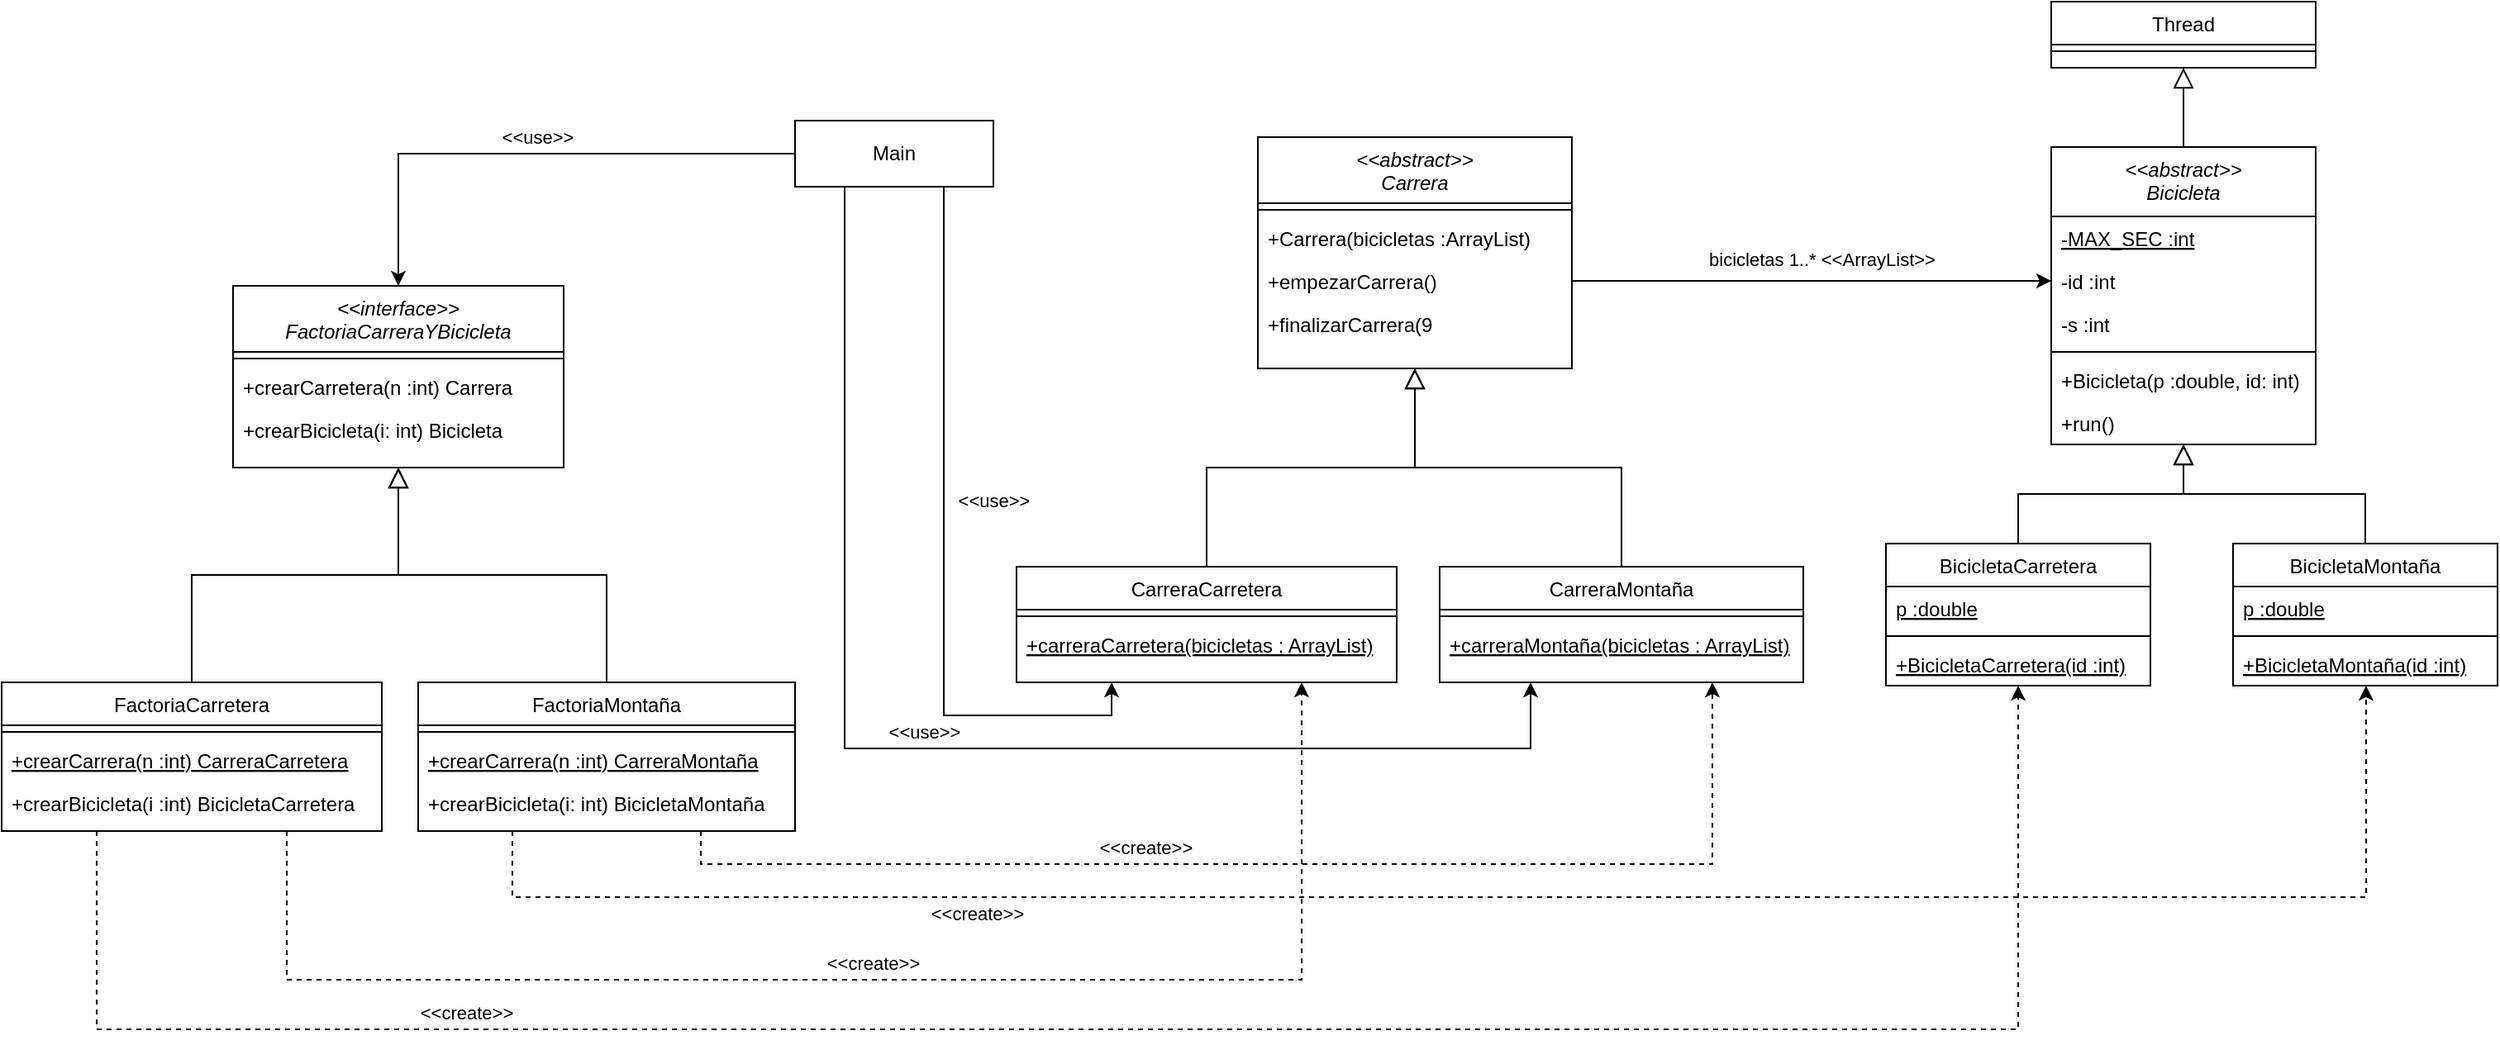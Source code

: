 <mxfile version="13.6.2" type="device"><diagram id="C5RBs43oDa-KdzZeNtuy" name="Page-1"><mxGraphModel dx="1673" dy="2065" grid="1" gridSize="10" guides="1" tooltips="1" connect="1" arrows="1" fold="1" page="1" pageScale="1" pageWidth="827" pageHeight="1169" math="0" shadow="0"><root><mxCell id="WIyWlLk6GJQsqaUBKTNV-0"/><mxCell id="WIyWlLk6GJQsqaUBKTNV-1" parent="WIyWlLk6GJQsqaUBKTNV-0"/><mxCell id="zkfFHV4jXpPFQw0GAbJ--0" value="&lt;&lt;interface&gt;&gt;&#10;FactoriaCarreraYBicicleta" style="swimlane;fontStyle=2;align=center;verticalAlign=top;childLayout=stackLayout;horizontal=1;startSize=40;horizontalStack=0;resizeParent=1;resizeLast=0;collapsible=1;marginBottom=0;rounded=0;shadow=0;strokeWidth=1;" parent="WIyWlLk6GJQsqaUBKTNV-1" vertex="1"><mxGeometry x="180" y="120" width="200" height="110" as="geometry"><mxRectangle x="230" y="140" width="160" height="26" as="alternateBounds"/></mxGeometry></mxCell><mxCell id="zkfFHV4jXpPFQw0GAbJ--4" value="" style="line;html=1;strokeWidth=1;align=left;verticalAlign=middle;spacingTop=-1;spacingLeft=3;spacingRight=3;rotatable=0;labelPosition=right;points=[];portConstraint=eastwest;" parent="zkfFHV4jXpPFQw0GAbJ--0" vertex="1"><mxGeometry y="40" width="200" height="8" as="geometry"/></mxCell><mxCell id="zkfFHV4jXpPFQw0GAbJ--5" value="+crearCarretera(n :int) Carrera" style="text;align=left;verticalAlign=top;spacingLeft=4;spacingRight=4;overflow=hidden;rotatable=0;points=[[0,0.5],[1,0.5]];portConstraint=eastwest;" parent="zkfFHV4jXpPFQw0GAbJ--0" vertex="1"><mxGeometry y="48" width="200" height="26" as="geometry"/></mxCell><mxCell id="dVqQ-xVj6dlaZ59drwXB-1" value="+crearBicicleta(i: int) Bicicleta" style="text;align=left;verticalAlign=top;spacingLeft=4;spacingRight=4;overflow=hidden;rotatable=0;points=[[0,0.5],[1,0.5]];portConstraint=eastwest;" vertex="1" parent="zkfFHV4jXpPFQw0GAbJ--0"><mxGeometry y="74" width="200" height="26" as="geometry"/></mxCell><mxCell id="zkfFHV4jXpPFQw0GAbJ--12" value="" style="endArrow=block;endSize=10;endFill=0;shadow=0;strokeWidth=1;rounded=0;edgeStyle=elbowEdgeStyle;elbow=vertical;" parent="WIyWlLk6GJQsqaUBKTNV-1" source="zkfFHV4jXpPFQw0GAbJ--6" target="zkfFHV4jXpPFQw0GAbJ--0" edge="1"><mxGeometry width="160" relative="1" as="geometry"><mxPoint x="200" y="203" as="sourcePoint"/><mxPoint x="200" y="203" as="targetPoint"/></mxGeometry></mxCell><mxCell id="zkfFHV4jXpPFQw0GAbJ--16" value="" style="endArrow=block;endSize=10;endFill=0;shadow=0;strokeWidth=1;rounded=0;edgeStyle=elbowEdgeStyle;elbow=vertical;" parent="WIyWlLk6GJQsqaUBKTNV-1" source="zkfFHV4jXpPFQw0GAbJ--13" target="zkfFHV4jXpPFQw0GAbJ--0" edge="1"><mxGeometry width="160" relative="1" as="geometry"><mxPoint x="210" y="373" as="sourcePoint"/><mxPoint x="310" y="271" as="targetPoint"/></mxGeometry></mxCell><mxCell id="fWw35uc-xZwysZVYKOxQ-12" value="" style="endArrow=block;endSize=10;endFill=0;shadow=0;strokeWidth=1;rounded=0;edgeStyle=elbowEdgeStyle;elbow=vertical;" parent="WIyWlLk6GJQsqaUBKTNV-1" source="fWw35uc-xZwysZVYKOxQ-6" target="fWw35uc-xZwysZVYKOxQ-0" edge="1"><mxGeometry width="160" relative="1" as="geometry"><mxPoint x="780" y="133" as="sourcePoint"/><mxPoint x="780" y="133" as="targetPoint"/></mxGeometry></mxCell><mxCell id="fWw35uc-xZwysZVYKOxQ-16" value="" style="endArrow=block;endSize=10;endFill=0;shadow=0;strokeWidth=1;rounded=0;edgeStyle=elbowEdgeStyle;elbow=vertical;" parent="WIyWlLk6GJQsqaUBKTNV-1" source="fWw35uc-xZwysZVYKOxQ-13" target="fWw35uc-xZwysZVYKOxQ-0" edge="1"><mxGeometry width="160" relative="1" as="geometry"><mxPoint x="790" y="303" as="sourcePoint"/><mxPoint x="890" y="201" as="targetPoint"/></mxGeometry></mxCell><mxCell id="fWw35uc-xZwysZVYKOxQ-17" value="" style="resizable=0;align=left;verticalAlign=bottom;labelBackgroundColor=none;fontSize=12;" parent="WIyWlLk6GJQsqaUBKTNV-1" connectable="0" vertex="1"><mxGeometry x="960" y="123" as="geometry"/></mxCell><mxCell id="fWw35uc-xZwysZVYKOxQ-19" value="" style="endArrow=block;endSize=10;endFill=0;shadow=0;strokeWidth=1;rounded=0;edgeStyle=elbowEdgeStyle;elbow=vertical;" parent="WIyWlLk6GJQsqaUBKTNV-1" source="fWw35uc-xZwysZVYKOxQ-29" target="fWw35uc-xZwysZVYKOxQ-23" edge="1"><mxGeometry width="160" relative="1" as="geometry"><mxPoint x="1260" y="119" as="sourcePoint"/><mxPoint x="1260" y="119" as="targetPoint"/></mxGeometry></mxCell><mxCell id="fWw35uc-xZwysZVYKOxQ-20" value="" style="endArrow=block;endSize=10;endFill=0;shadow=0;strokeWidth=1;rounded=0;edgeStyle=elbowEdgeStyle;elbow=vertical;" parent="WIyWlLk6GJQsqaUBKTNV-1" source="fWw35uc-xZwysZVYKOxQ-35" target="fWw35uc-xZwysZVYKOxQ-23" edge="1"><mxGeometry width="160" relative="1" as="geometry"><mxPoint x="1270" y="289" as="sourcePoint"/><mxPoint x="1370" y="187" as="targetPoint"/></mxGeometry></mxCell><mxCell id="dVqQ-xVj6dlaZ59drwXB-6" style="edgeStyle=orthogonalEdgeStyle;rounded=0;orthogonalLoop=1;jettySize=auto;html=1;exitX=0;exitY=0.5;exitDx=0;exitDy=0;entryX=0.5;entryY=0;entryDx=0;entryDy=0;" edge="1" parent="WIyWlLk6GJQsqaUBKTNV-1" source="dVqQ-xVj6dlaZ59drwXB-5" target="zkfFHV4jXpPFQw0GAbJ--0"><mxGeometry relative="1" as="geometry"/></mxCell><mxCell id="dVqQ-xVj6dlaZ59drwXB-7" value="&amp;lt;&amp;lt;use&amp;gt;&amp;gt;" style="edgeLabel;html=1;align=center;verticalAlign=middle;resizable=0;points=[];" vertex="1" connectable="0" parent="dVqQ-xVj6dlaZ59drwXB-6"><mxGeometry x="-0.024" relative="1" as="geometry"><mxPoint y="-10" as="offset"/></mxGeometry></mxCell><mxCell id="dVqQ-xVj6dlaZ59drwXB-5" value="Main" style="rounded=0;whiteSpace=wrap;html=1;" vertex="1" parent="WIyWlLk6GJQsqaUBKTNV-1"><mxGeometry x="520" y="20" width="120" height="40" as="geometry"/></mxCell><mxCell id="fWw35uc-xZwysZVYKOxQ-0" value="&lt;&lt;abstract&gt;&gt;&#10;Carrera" style="swimlane;fontStyle=2;align=center;verticalAlign=top;childLayout=stackLayout;horizontal=1;startSize=40;horizontalStack=0;resizeParent=1;resizeLast=0;collapsible=1;marginBottom=0;rounded=0;shadow=0;strokeWidth=1;" parent="WIyWlLk6GJQsqaUBKTNV-1" vertex="1"><mxGeometry x="800" y="30" width="190" height="140" as="geometry"><mxRectangle x="230" y="140" width="160" height="26" as="alternateBounds"/></mxGeometry></mxCell><mxCell id="fWw35uc-xZwysZVYKOxQ-4" value="" style="line;html=1;strokeWidth=1;align=left;verticalAlign=middle;spacingTop=-1;spacingLeft=3;spacingRight=3;rotatable=0;labelPosition=right;points=[];portConstraint=eastwest;" parent="fWw35uc-xZwysZVYKOxQ-0" vertex="1"><mxGeometry y="40" width="190" height="8" as="geometry"/></mxCell><mxCell id="fWw35uc-xZwysZVYKOxQ-5" value="+Carrera(bicicletas :ArrayList)" style="text;align=left;verticalAlign=top;spacingLeft=4;spacingRight=4;overflow=hidden;rotatable=0;points=[[0,0.5],[1,0.5]];portConstraint=eastwest;" parent="fWw35uc-xZwysZVYKOxQ-0" vertex="1"><mxGeometry y="48" width="190" height="26" as="geometry"/></mxCell><mxCell id="dVqQ-xVj6dlaZ59drwXB-9" value="+empezarCarrera()" style="text;align=left;verticalAlign=top;spacingLeft=4;spacingRight=4;overflow=hidden;rotatable=0;points=[[0,0.5],[1,0.5]];portConstraint=eastwest;" vertex="1" parent="fWw35uc-xZwysZVYKOxQ-0"><mxGeometry y="74" width="190" height="26" as="geometry"/></mxCell><mxCell id="dVqQ-xVj6dlaZ59drwXB-10" value="+finalizarCarrera(9" style="text;align=left;verticalAlign=top;spacingLeft=4;spacingRight=4;overflow=hidden;rotatable=0;points=[[0,0.5],[1,0.5]];portConstraint=eastwest;" vertex="1" parent="fWw35uc-xZwysZVYKOxQ-0"><mxGeometry y="100" width="190" height="26" as="geometry"/></mxCell><mxCell id="fWw35uc-xZwysZVYKOxQ-13" value="CarreraMontaña" style="swimlane;fontStyle=0;align=center;verticalAlign=top;childLayout=stackLayout;horizontal=1;startSize=26;horizontalStack=0;resizeParent=1;resizeLast=0;collapsible=1;marginBottom=0;rounded=0;shadow=0;strokeWidth=1;" parent="WIyWlLk6GJQsqaUBKTNV-1" vertex="1"><mxGeometry x="910" y="290" width="220" height="70" as="geometry"><mxRectangle x="340" y="380" width="170" height="26" as="alternateBounds"/></mxGeometry></mxCell><mxCell id="fWw35uc-xZwysZVYKOxQ-15" value="" style="line;html=1;strokeWidth=1;align=left;verticalAlign=middle;spacingTop=-1;spacingLeft=3;spacingRight=3;rotatable=0;labelPosition=right;points=[];portConstraint=eastwest;" parent="fWw35uc-xZwysZVYKOxQ-13" vertex="1"><mxGeometry y="26" width="220" height="8" as="geometry"/></mxCell><mxCell id="dVqQ-xVj6dlaZ59drwXB-13" value="+carreraMontaña(bicicletas : ArrayList)" style="text;align=left;verticalAlign=top;spacingLeft=4;spacingRight=4;overflow=hidden;rotatable=0;points=[[0,0.5],[1,0.5]];portConstraint=eastwest;fontStyle=4" vertex="1" parent="fWw35uc-xZwysZVYKOxQ-13"><mxGeometry y="34" width="220" height="26" as="geometry"/></mxCell><mxCell id="dVqQ-xVj6dlaZ59drwXB-11" style="edgeStyle=orthogonalEdgeStyle;rounded=0;orthogonalLoop=1;jettySize=auto;html=1;exitX=1;exitY=0.5;exitDx=0;exitDy=0;entryX=0;entryY=0.5;entryDx=0;entryDy=0;" edge="1" parent="WIyWlLk6GJQsqaUBKTNV-1" source="dVqQ-xVj6dlaZ59drwXB-9" target="fWw35uc-xZwysZVYKOxQ-25"><mxGeometry relative="1" as="geometry"/></mxCell><mxCell id="dVqQ-xVj6dlaZ59drwXB-12" value="bicicletas 1..* &amp;lt;&amp;lt;ArrayList&amp;gt;&amp;gt;" style="edgeLabel;html=1;align=center;verticalAlign=middle;resizable=0;points=[];" vertex="1" connectable="0" parent="dVqQ-xVj6dlaZ59drwXB-11"><mxGeometry x="-0.104" y="-1" relative="1" as="geometry"><mxPoint x="21.18" y="-14" as="offset"/></mxGeometry></mxCell><mxCell id="fWw35uc-xZwysZVYKOxQ-6" value="CarreraCarretera" style="swimlane;fontStyle=0;align=center;verticalAlign=top;childLayout=stackLayout;horizontal=1;startSize=26;horizontalStack=0;resizeParent=1;resizeLast=0;collapsible=1;marginBottom=0;rounded=0;shadow=0;strokeWidth=1;" parent="WIyWlLk6GJQsqaUBKTNV-1" vertex="1"><mxGeometry x="654" y="290" width="230" height="70" as="geometry"><mxRectangle x="130" y="380" width="160" height="26" as="alternateBounds"/></mxGeometry></mxCell><mxCell id="fWw35uc-xZwysZVYKOxQ-9" value="" style="line;html=1;strokeWidth=1;align=left;verticalAlign=middle;spacingTop=-1;spacingLeft=3;spacingRight=3;rotatable=0;labelPosition=right;points=[];portConstraint=eastwest;" parent="fWw35uc-xZwysZVYKOxQ-6" vertex="1"><mxGeometry y="26" width="230" height="8" as="geometry"/></mxCell><mxCell id="fWw35uc-xZwysZVYKOxQ-10" value="+carreraCarretera(bicicletas : ArrayList)" style="text;align=left;verticalAlign=top;spacingLeft=4;spacingRight=4;overflow=hidden;rotatable=0;points=[[0,0.5],[1,0.5]];portConstraint=eastwest;fontStyle=4" parent="fWw35uc-xZwysZVYKOxQ-6" vertex="1"><mxGeometry y="34" width="230" height="26" as="geometry"/></mxCell><mxCell id="dVqQ-xVj6dlaZ59drwXB-18" value="" style="endArrow=block;endSize=10;endFill=0;shadow=0;strokeWidth=1;rounded=0;edgeStyle=elbowEdgeStyle;elbow=vertical;entryX=0.5;entryY=1;entryDx=0;entryDy=0;exitX=0.5;exitY=0;exitDx=0;exitDy=0;" edge="1" parent="WIyWlLk6GJQsqaUBKTNV-1" source="fWw35uc-xZwysZVYKOxQ-23" target="dVqQ-xVj6dlaZ59drwXB-15"><mxGeometry width="160" relative="1" as="geometry"><mxPoint x="1270.0" y="286" as="sourcePoint"/><mxPoint x="1370.0" y="210" as="targetPoint"/></mxGeometry></mxCell><mxCell id="dVqQ-xVj6dlaZ59drwXB-24" style="edgeStyle=orthogonalEdgeStyle;rounded=0;orthogonalLoop=1;jettySize=auto;html=1;exitX=0.75;exitY=1;exitDx=0;exitDy=0;entryX=0.75;entryY=1;entryDx=0;entryDy=0;dashed=1;" edge="1" parent="WIyWlLk6GJQsqaUBKTNV-1" source="zkfFHV4jXpPFQw0GAbJ--6" target="fWw35uc-xZwysZVYKOxQ-6"><mxGeometry relative="1" as="geometry"><Array as="points"><mxPoint x="213" y="540"/><mxPoint x="827" y="540"/></Array></mxGeometry></mxCell><mxCell id="dVqQ-xVj6dlaZ59drwXB-25" value="&amp;lt;&amp;lt;create&amp;gt;&amp;gt;" style="edgeLabel;html=1;align=center;verticalAlign=middle;resizable=0;points=[];" vertex="1" connectable="0" parent="dVqQ-xVj6dlaZ59drwXB-24"><mxGeometry x="0.004" y="2" relative="1" as="geometry"><mxPoint y="-8.06" as="offset"/></mxGeometry></mxCell><mxCell id="dVqQ-xVj6dlaZ59drwXB-26" style="edgeStyle=orthogonalEdgeStyle;rounded=0;orthogonalLoop=1;jettySize=auto;html=1;exitX=0.25;exitY=1;exitDx=0;exitDy=0;entryX=0.5;entryY=1.002;entryDx=0;entryDy=0;entryPerimeter=0;dashed=1;" edge="1" parent="WIyWlLk6GJQsqaUBKTNV-1" source="zkfFHV4jXpPFQw0GAbJ--6" target="fWw35uc-xZwysZVYKOxQ-33"><mxGeometry relative="1" as="geometry"><Array as="points"><mxPoint x="97" y="570"/><mxPoint x="1260" y="570"/></Array></mxGeometry></mxCell><mxCell id="dVqQ-xVj6dlaZ59drwXB-27" value="&amp;lt;&amp;lt;create&amp;gt;&amp;gt;" style="edgeLabel;html=1;align=center;verticalAlign=middle;resizable=0;points=[];" vertex="1" connectable="0" parent="dVqQ-xVj6dlaZ59drwXB-26"><mxGeometry x="-0.55" y="1" relative="1" as="geometry"><mxPoint x="7.29" y="-9.06" as="offset"/></mxGeometry></mxCell><mxCell id="zkfFHV4jXpPFQw0GAbJ--6" value="FactoriaCarretera" style="swimlane;fontStyle=0;align=center;verticalAlign=top;childLayout=stackLayout;horizontal=1;startSize=26;horizontalStack=0;resizeParent=1;resizeLast=0;collapsible=1;marginBottom=0;rounded=0;shadow=0;strokeWidth=1;" parent="WIyWlLk6GJQsqaUBKTNV-1" vertex="1"><mxGeometry x="40" y="360" width="230" height="90" as="geometry"><mxRectangle x="130" y="380" width="160" height="26" as="alternateBounds"/></mxGeometry></mxCell><mxCell id="zkfFHV4jXpPFQw0GAbJ--9" value="" style="line;html=1;strokeWidth=1;align=left;verticalAlign=middle;spacingTop=-1;spacingLeft=3;spacingRight=3;rotatable=0;labelPosition=right;points=[];portConstraint=eastwest;" parent="zkfFHV4jXpPFQw0GAbJ--6" vertex="1"><mxGeometry y="26" width="230" height="8" as="geometry"/></mxCell><mxCell id="zkfFHV4jXpPFQw0GAbJ--10" value="+crearCarrera(n :int) CarreraCarretera" style="text;align=left;verticalAlign=top;spacingLeft=4;spacingRight=4;overflow=hidden;rotatable=0;points=[[0,0.5],[1,0.5]];portConstraint=eastwest;fontStyle=4" parent="zkfFHV4jXpPFQw0GAbJ--6" vertex="1"><mxGeometry y="34" width="230" height="26" as="geometry"/></mxCell><mxCell id="zkfFHV4jXpPFQw0GAbJ--11" value="+crearBicicleta(i :int) BicicletaCarretera" style="text;align=left;verticalAlign=top;spacingLeft=4;spacingRight=4;overflow=hidden;rotatable=0;points=[[0,0.5],[1,0.5]];portConstraint=eastwest;" parent="zkfFHV4jXpPFQw0GAbJ--6" vertex="1"><mxGeometry y="60" width="230" height="26" as="geometry"/></mxCell><mxCell id="dVqQ-xVj6dlaZ59drwXB-28" style="edgeStyle=orthogonalEdgeStyle;rounded=0;orthogonalLoop=1;jettySize=auto;html=1;exitX=0.75;exitY=1;exitDx=0;exitDy=0;entryX=0.75;entryY=1;entryDx=0;entryDy=0;dashed=1;" edge="1" parent="WIyWlLk6GJQsqaUBKTNV-1" source="zkfFHV4jXpPFQw0GAbJ--13" target="fWw35uc-xZwysZVYKOxQ-13"><mxGeometry relative="1" as="geometry"/></mxCell><mxCell id="dVqQ-xVj6dlaZ59drwXB-33" value="&amp;lt;&amp;lt;create&amp;gt;&amp;gt;" style="edgeLabel;html=1;align=center;verticalAlign=middle;resizable=0;points=[];" vertex="1" connectable="0" parent="dVqQ-xVj6dlaZ59drwXB-28"><mxGeometry x="-0.225" y="3" relative="1" as="geometry"><mxPoint x="1" y="-7.06" as="offset"/></mxGeometry></mxCell><mxCell id="dVqQ-xVj6dlaZ59drwXB-34" style="edgeStyle=orthogonalEdgeStyle;rounded=0;orthogonalLoop=1;jettySize=auto;html=1;exitX=0.25;exitY=1;exitDx=0;exitDy=0;entryX=0.503;entryY=1.002;entryDx=0;entryDy=0;entryPerimeter=0;dashed=1;" edge="1" parent="WIyWlLk6GJQsqaUBKTNV-1" source="zkfFHV4jXpPFQw0GAbJ--13" target="dVqQ-xVj6dlaZ59drwXB-23"><mxGeometry relative="1" as="geometry"><Array as="points"><mxPoint x="349" y="490"/><mxPoint x="1471" y="490"/></Array></mxGeometry></mxCell><mxCell id="dVqQ-xVj6dlaZ59drwXB-35" value="&amp;lt;&amp;lt;create&amp;gt;&amp;gt;" style="edgeLabel;html=1;align=center;verticalAlign=middle;resizable=0;points=[];" vertex="1" connectable="0" parent="dVqQ-xVj6dlaZ59drwXB-34"><mxGeometry x="-0.591" y="-1" relative="1" as="geometry"><mxPoint x="57.53" y="8.94" as="offset"/></mxGeometry></mxCell><mxCell id="zkfFHV4jXpPFQw0GAbJ--13" value="FactoriaMontaña" style="swimlane;fontStyle=0;align=center;verticalAlign=top;childLayout=stackLayout;horizontal=1;startSize=26;horizontalStack=0;resizeParent=1;resizeLast=0;collapsible=1;marginBottom=0;rounded=0;shadow=0;strokeWidth=1;" parent="WIyWlLk6GJQsqaUBKTNV-1" vertex="1"><mxGeometry x="292" y="360" width="228" height="90" as="geometry"><mxRectangle x="340" y="380" width="170" height="26" as="alternateBounds"/></mxGeometry></mxCell><mxCell id="zkfFHV4jXpPFQw0GAbJ--15" value="" style="line;html=1;strokeWidth=1;align=left;verticalAlign=middle;spacingTop=-1;spacingLeft=3;spacingRight=3;rotatable=0;labelPosition=right;points=[];portConstraint=eastwest;" parent="zkfFHV4jXpPFQw0GAbJ--13" vertex="1"><mxGeometry y="26" width="228" height="8" as="geometry"/></mxCell><mxCell id="dVqQ-xVj6dlaZ59drwXB-4" value="+crearCarrera(n :int) CarreraMontaña" style="text;align=left;verticalAlign=top;spacingLeft=4;spacingRight=4;overflow=hidden;rotatable=0;points=[[0,0.5],[1,0.5]];portConstraint=eastwest;fontStyle=4" vertex="1" parent="zkfFHV4jXpPFQw0GAbJ--13"><mxGeometry y="34" width="228" height="26" as="geometry"/></mxCell><mxCell id="dVqQ-xVj6dlaZ59drwXB-3" value="+crearBicicleta(i: int) BicicletaMontaña" style="text;align=left;verticalAlign=top;spacingLeft=4;spacingRight=4;overflow=hidden;rotatable=0;points=[[0,0.5],[1,0.5]];portConstraint=eastwest;" vertex="1" parent="zkfFHV4jXpPFQw0GAbJ--13"><mxGeometry y="60" width="228" height="26" as="geometry"/></mxCell><mxCell id="dVqQ-xVj6dlaZ59drwXB-19" style="edgeStyle=orthogonalEdgeStyle;rounded=0;orthogonalLoop=1;jettySize=auto;html=1;exitX=0.75;exitY=1;exitDx=0;exitDy=0;entryX=0.25;entryY=1;entryDx=0;entryDy=0;" edge="1" parent="WIyWlLk6GJQsqaUBKTNV-1" source="dVqQ-xVj6dlaZ59drwXB-5" target="fWw35uc-xZwysZVYKOxQ-6"><mxGeometry relative="1" as="geometry"><mxPoint x="530" y="50" as="sourcePoint"/><mxPoint x="290" y="130" as="targetPoint"/></mxGeometry></mxCell><mxCell id="dVqQ-xVj6dlaZ59drwXB-20" value="&amp;lt;&amp;lt;use&amp;gt;&amp;gt;" style="edgeLabel;html=1;align=center;verticalAlign=middle;resizable=0;points=[];" vertex="1" connectable="0" parent="dVqQ-xVj6dlaZ59drwXB-19"><mxGeometry x="-0.024" relative="1" as="geometry"><mxPoint x="29.96" y="-25.29" as="offset"/></mxGeometry></mxCell><mxCell id="dVqQ-xVj6dlaZ59drwXB-21" style="edgeStyle=orthogonalEdgeStyle;rounded=0;orthogonalLoop=1;jettySize=auto;html=1;exitX=0.25;exitY=1;exitDx=0;exitDy=0;entryX=0.25;entryY=1;entryDx=0;entryDy=0;" edge="1" parent="WIyWlLk6GJQsqaUBKTNV-1" source="dVqQ-xVj6dlaZ59drwXB-5" target="fWw35uc-xZwysZVYKOxQ-13"><mxGeometry relative="1" as="geometry"><mxPoint x="590" y="70" as="sourcePoint"/><mxPoint x="779" y="370" as="targetPoint"/><Array as="points"><mxPoint x="550" y="400"/><mxPoint x="965" y="400"/></Array></mxGeometry></mxCell><mxCell id="dVqQ-xVj6dlaZ59drwXB-22" value="&amp;lt;&amp;lt;use&amp;gt;&amp;gt;" style="edgeLabel;html=1;align=center;verticalAlign=middle;resizable=0;points=[];" vertex="1" connectable="0" parent="dVqQ-xVj6dlaZ59drwXB-21"><mxGeometry x="-0.024" relative="1" as="geometry"><mxPoint y="-10" as="offset"/></mxGeometry></mxCell><mxCell id="fWw35uc-xZwysZVYKOxQ-23" value="&lt;&lt;abstract&gt;&gt;&#10;Bicicleta" style="swimlane;fontStyle=2;align=center;verticalAlign=top;childLayout=stackLayout;horizontal=1;startSize=42;horizontalStack=0;resizeParent=1;resizeLast=0;collapsible=1;marginBottom=0;rounded=0;shadow=0;strokeWidth=1;" parent="WIyWlLk6GJQsqaUBKTNV-1" vertex="1"><mxGeometry x="1280" y="36" width="160" height="180" as="geometry"><mxRectangle x="230" y="140" width="160" height="26" as="alternateBounds"/></mxGeometry></mxCell><mxCell id="fWw35uc-xZwysZVYKOxQ-24" value="-MAX_SEC :int" style="text;align=left;verticalAlign=top;spacingLeft=4;spacingRight=4;overflow=hidden;rotatable=0;points=[[0,0.5],[1,0.5]];portConstraint=eastwest;fontStyle=4" parent="fWw35uc-xZwysZVYKOxQ-23" vertex="1"><mxGeometry y="42" width="160" height="26" as="geometry"/></mxCell><mxCell id="fWw35uc-xZwysZVYKOxQ-25" value="-id :int" style="text;align=left;verticalAlign=top;spacingLeft=4;spacingRight=4;overflow=hidden;rotatable=0;points=[[0,0.5],[1,0.5]];portConstraint=eastwest;rounded=0;shadow=0;html=0;" parent="fWw35uc-xZwysZVYKOxQ-23" vertex="1"><mxGeometry y="68" width="160" height="26" as="geometry"/></mxCell><mxCell id="fWw35uc-xZwysZVYKOxQ-26" value="-s :int" style="text;align=left;verticalAlign=top;spacingLeft=4;spacingRight=4;overflow=hidden;rotatable=0;points=[[0,0.5],[1,0.5]];portConstraint=eastwest;rounded=0;shadow=0;html=0;" parent="fWw35uc-xZwysZVYKOxQ-23" vertex="1"><mxGeometry y="94" width="160" height="26" as="geometry"/></mxCell><mxCell id="fWw35uc-xZwysZVYKOxQ-27" value="" style="line;html=1;strokeWidth=1;align=left;verticalAlign=middle;spacingTop=-1;spacingLeft=3;spacingRight=3;rotatable=0;labelPosition=right;points=[];portConstraint=eastwest;" parent="fWw35uc-xZwysZVYKOxQ-23" vertex="1"><mxGeometry y="120" width="160" height="8" as="geometry"/></mxCell><mxCell id="fWw35uc-xZwysZVYKOxQ-28" value="+Bicicleta(p :double, id: int)" style="text;align=left;verticalAlign=top;spacingLeft=4;spacingRight=4;overflow=hidden;rotatable=0;points=[[0,0.5],[1,0.5]];portConstraint=eastwest;" parent="fWw35uc-xZwysZVYKOxQ-23" vertex="1"><mxGeometry y="128" width="160" height="26" as="geometry"/></mxCell><mxCell id="dVqQ-xVj6dlaZ59drwXB-14" value="+run()" style="text;align=left;verticalAlign=top;spacingLeft=4;spacingRight=4;overflow=hidden;rotatable=0;points=[[0,0.5],[1,0.5]];portConstraint=eastwest;" vertex="1" parent="fWw35uc-xZwysZVYKOxQ-23"><mxGeometry y="154" width="160" height="26" as="geometry"/></mxCell><mxCell id="fWw35uc-xZwysZVYKOxQ-29" value="BicicletaCarretera" style="swimlane;fontStyle=0;align=center;verticalAlign=top;childLayout=stackLayout;horizontal=1;startSize=26;horizontalStack=0;resizeParent=1;resizeLast=0;collapsible=1;marginBottom=0;rounded=0;shadow=0;strokeWidth=1;" parent="WIyWlLk6GJQsqaUBKTNV-1" vertex="1"><mxGeometry x="1180" y="276" width="160" height="86" as="geometry"><mxRectangle x="130" y="380" width="160" height="26" as="alternateBounds"/></mxGeometry></mxCell><mxCell id="fWw35uc-xZwysZVYKOxQ-30" value="p :double" style="text;align=left;verticalAlign=top;spacingLeft=4;spacingRight=4;overflow=hidden;rotatable=0;points=[[0,0.5],[1,0.5]];portConstraint=eastwest;fontStyle=4" parent="fWw35uc-xZwysZVYKOxQ-29" vertex="1"><mxGeometry y="26" width="160" height="26" as="geometry"/></mxCell><mxCell id="fWw35uc-xZwysZVYKOxQ-32" value="" style="line;html=1;strokeWidth=1;align=left;verticalAlign=middle;spacingTop=-1;spacingLeft=3;spacingRight=3;rotatable=0;labelPosition=right;points=[];portConstraint=eastwest;" parent="fWw35uc-xZwysZVYKOxQ-29" vertex="1"><mxGeometry y="52" width="160" height="8" as="geometry"/></mxCell><mxCell id="fWw35uc-xZwysZVYKOxQ-33" value="+BicicletaCarretera(id :int)" style="text;align=left;verticalAlign=top;spacingLeft=4;spacingRight=4;overflow=hidden;rotatable=0;points=[[0,0.5],[1,0.5]];portConstraint=eastwest;fontStyle=4" parent="fWw35uc-xZwysZVYKOxQ-29" vertex="1"><mxGeometry y="60" width="160" height="26" as="geometry"/></mxCell><mxCell id="fWw35uc-xZwysZVYKOxQ-35" value="BicicletaMontaña" style="swimlane;fontStyle=0;align=center;verticalAlign=top;childLayout=stackLayout;horizontal=1;startSize=26;horizontalStack=0;resizeParent=1;resizeLast=0;collapsible=1;marginBottom=0;rounded=0;shadow=0;strokeWidth=1;" parent="WIyWlLk6GJQsqaUBKTNV-1" vertex="1"><mxGeometry x="1390" y="276" width="160" height="86" as="geometry"><mxRectangle x="340" y="380" width="170" height="26" as="alternateBounds"/></mxGeometry></mxCell><mxCell id="fWw35uc-xZwysZVYKOxQ-36" value="p :double" style="text;align=left;verticalAlign=top;spacingLeft=4;spacingRight=4;overflow=hidden;rotatable=0;points=[[0,0.5],[1,0.5]];portConstraint=eastwest;fontStyle=4" parent="fWw35uc-xZwysZVYKOxQ-35" vertex="1"><mxGeometry y="26" width="160" height="26" as="geometry"/></mxCell><mxCell id="fWw35uc-xZwysZVYKOxQ-37" value="" style="line;html=1;strokeWidth=1;align=left;verticalAlign=middle;spacingTop=-1;spacingLeft=3;spacingRight=3;rotatable=0;labelPosition=right;points=[];portConstraint=eastwest;" parent="fWw35uc-xZwysZVYKOxQ-35" vertex="1"><mxGeometry y="52" width="160" height="8" as="geometry"/></mxCell><mxCell id="dVqQ-xVj6dlaZ59drwXB-23" value="+BicicletaMontaña(id :int)" style="text;align=left;verticalAlign=top;spacingLeft=4;spacingRight=4;overflow=hidden;rotatable=0;points=[[0,0.5],[1,0.5]];portConstraint=eastwest;fontStyle=4" vertex="1" parent="fWw35uc-xZwysZVYKOxQ-35"><mxGeometry y="60" width="160" height="26" as="geometry"/></mxCell><mxCell id="dVqQ-xVj6dlaZ59drwXB-15" value="Thread" style="swimlane;fontStyle=0;align=center;verticalAlign=top;childLayout=stackLayout;horizontal=1;startSize=26;horizontalStack=0;resizeParent=1;resizeLast=0;collapsible=1;marginBottom=0;rounded=0;shadow=0;strokeWidth=1;" vertex="1" parent="WIyWlLk6GJQsqaUBKTNV-1"><mxGeometry x="1280" y="-52" width="160" height="40" as="geometry"><mxRectangle x="340" y="380" width="170" height="26" as="alternateBounds"/></mxGeometry></mxCell><mxCell id="dVqQ-xVj6dlaZ59drwXB-17" value="" style="line;html=1;strokeWidth=1;align=left;verticalAlign=middle;spacingTop=-1;spacingLeft=3;spacingRight=3;rotatable=0;labelPosition=right;points=[];portConstraint=eastwest;" vertex="1" parent="dVqQ-xVj6dlaZ59drwXB-15"><mxGeometry y="26" width="160" height="8" as="geometry"/></mxCell></root></mxGraphModel></diagram></mxfile>